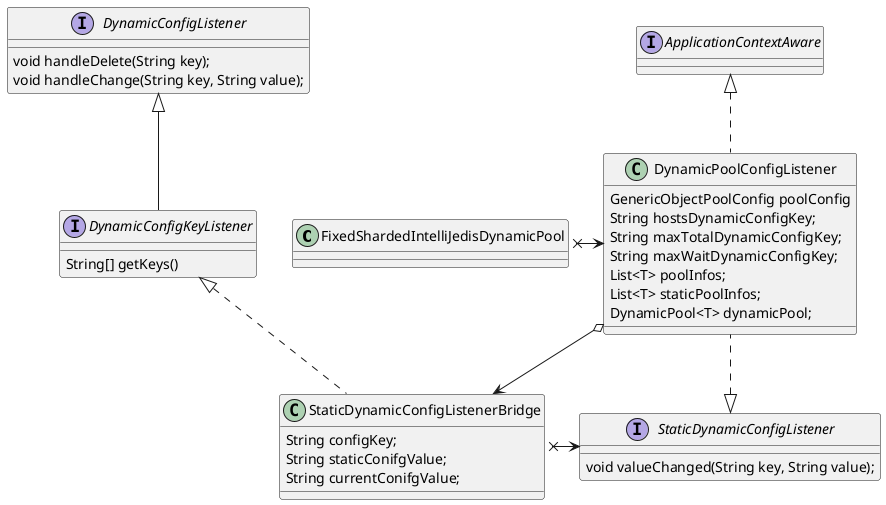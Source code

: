 @startuml

class FixedShardedIntelliJedisDynamicPool

class DynamicPoolConfigListener {
    GenericObjectPoolConfig poolConfig
    String hostsDynamicConfigKey;
    String maxTotalDynamicConfigKey;
    String maxWaitDynamicConfigKey;
    List<T> poolInfos;
    List<T> staticPoolInfos;
    DynamicPool<T> dynamicPool;
}

class StaticDynamicConfigListenerBridge {
    String configKey;
    String staticConifgValue;
    String currentConifgValue;
}

interface StaticDynamicConfigListener {
    void valueChanged(String key, String value);
}

interface ApplicationContextAware

interface DynamicConfigListener {
    void handleDelete(String key);
    void handleChange(String key, String value);
}

interface DynamicConfigKeyListener {
    String[] getKeys()
}

StaticDynamicConfigListener <|.. DynamicPoolConfigListener

ApplicationContextAware <|.. DynamicPoolConfigListener

FixedShardedIntelliJedisDynamicPool x-> DynamicPoolConfigListener

DynamicConfigListener <|-- DynamicConfigKeyListener

DynamicConfigKeyListener <|.. StaticDynamicConfigListenerBridge

DynamicPoolConfigListener o-> StaticDynamicConfigListenerBridge

StaticDynamicConfigListenerBridge x-> StaticDynamicConfigListener

@enduml